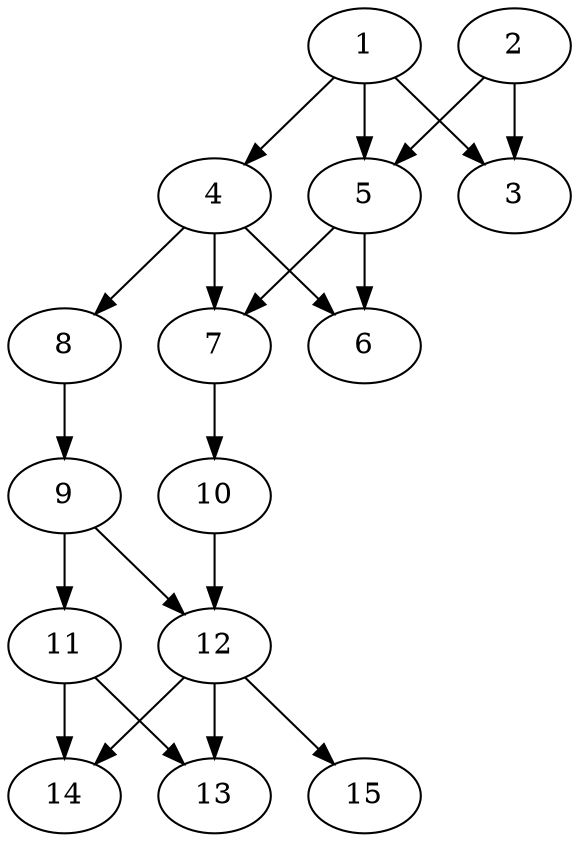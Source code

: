 // DAG automatically generated by daggen at Thu Oct  3 13:59:27 2019
// ./daggen --dot -n 15 --ccr 0.5 --fat 0.5 --regular 0.7 --density 0.7 --mindata 5242880 --maxdata 52428800 
digraph G {
  1 [size="60014592", alpha="0.00", expect_size="30007296"] 
  1 -> 3 [size ="30007296"]
  1 -> 4 [size ="30007296"]
  1 -> 5 [size ="30007296"]
  2 [size="63555584", alpha="0.02", expect_size="31777792"] 
  2 -> 3 [size ="31777792"]
  2 -> 5 [size ="31777792"]
  3 [size="46778368", alpha="0.03", expect_size="23389184"] 
  4 [size="61800448", alpha="0.03", expect_size="30900224"] 
  4 -> 6 [size ="30900224"]
  4 -> 7 [size ="30900224"]
  4 -> 8 [size ="30900224"]
  5 [size="26013696", alpha="0.07", expect_size="13006848"] 
  5 -> 6 [size ="13006848"]
  5 -> 7 [size ="13006848"]
  6 [size="66607104", alpha="0.08", expect_size="33303552"] 
  7 [size="94656512", alpha="0.10", expect_size="47328256"] 
  7 -> 10 [size ="47328256"]
  8 [size="40886272", alpha="0.15", expect_size="20443136"] 
  8 -> 9 [size ="20443136"]
  9 [size="53757952", alpha="0.08", expect_size="26878976"] 
  9 -> 11 [size ="26878976"]
  9 -> 12 [size ="26878976"]
  10 [size="101089280", alpha="0.10", expect_size="50544640"] 
  10 -> 12 [size ="50544640"]
  11 [size="98721792", alpha="0.17", expect_size="49360896"] 
  11 -> 13 [size ="49360896"]
  11 -> 14 [size ="49360896"]
  12 [size="100202496", alpha="0.18", expect_size="50101248"] 
  12 -> 13 [size ="50101248"]
  12 -> 14 [size ="50101248"]
  12 -> 15 [size ="50101248"]
  13 [size="13039616", alpha="0.19", expect_size="6519808"] 
  14 [size="26474496", alpha="0.16", expect_size="13237248"] 
  15 [size="39684096", alpha="0.13", expect_size="19842048"] 
}
